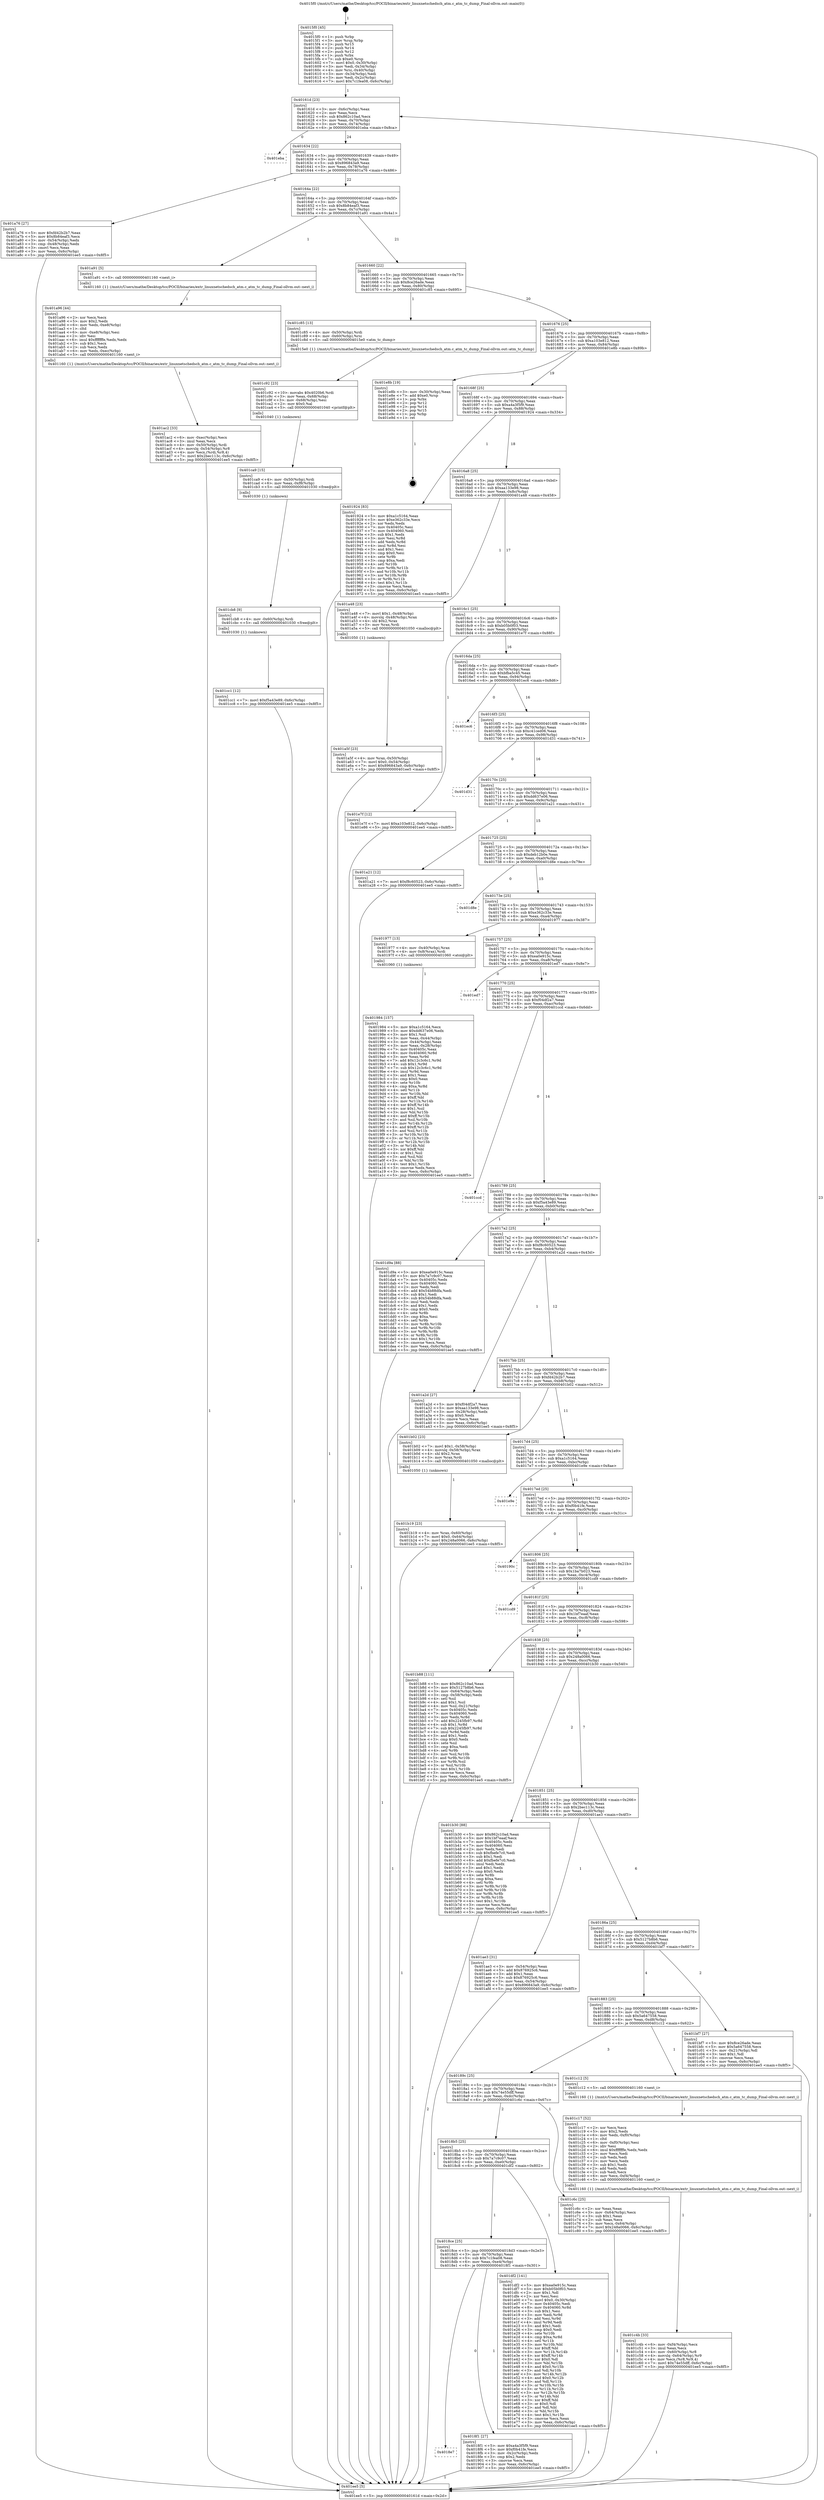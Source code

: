digraph "0x4015f0" {
  label = "0x4015f0 (/mnt/c/Users/mathe/Desktop/tcc/POCII/binaries/extr_linuxnetschedsch_atm.c_atm_tc_dump_Final-ollvm.out::main(0))"
  labelloc = "t"
  node[shape=record]

  Entry [label="",width=0.3,height=0.3,shape=circle,fillcolor=black,style=filled]
  "0x40161d" [label="{
     0x40161d [23]\l
     | [instrs]\l
     &nbsp;&nbsp;0x40161d \<+3\>: mov -0x6c(%rbp),%eax\l
     &nbsp;&nbsp;0x401620 \<+2\>: mov %eax,%ecx\l
     &nbsp;&nbsp;0x401622 \<+6\>: sub $0x862c10ad,%ecx\l
     &nbsp;&nbsp;0x401628 \<+3\>: mov %eax,-0x70(%rbp)\l
     &nbsp;&nbsp;0x40162b \<+3\>: mov %ecx,-0x74(%rbp)\l
     &nbsp;&nbsp;0x40162e \<+6\>: je 0000000000401eba \<main+0x8ca\>\l
  }"]
  "0x401eba" [label="{
     0x401eba\l
  }", style=dashed]
  "0x401634" [label="{
     0x401634 [22]\l
     | [instrs]\l
     &nbsp;&nbsp;0x401634 \<+5\>: jmp 0000000000401639 \<main+0x49\>\l
     &nbsp;&nbsp;0x401639 \<+3\>: mov -0x70(%rbp),%eax\l
     &nbsp;&nbsp;0x40163c \<+5\>: sub $0x896843a9,%eax\l
     &nbsp;&nbsp;0x401641 \<+3\>: mov %eax,-0x78(%rbp)\l
     &nbsp;&nbsp;0x401644 \<+6\>: je 0000000000401a76 \<main+0x486\>\l
  }"]
  Exit [label="",width=0.3,height=0.3,shape=circle,fillcolor=black,style=filled,peripheries=2]
  "0x401a76" [label="{
     0x401a76 [27]\l
     | [instrs]\l
     &nbsp;&nbsp;0x401a76 \<+5\>: mov $0xfd42b2b7,%eax\l
     &nbsp;&nbsp;0x401a7b \<+5\>: mov $0x8b84eaf3,%ecx\l
     &nbsp;&nbsp;0x401a80 \<+3\>: mov -0x54(%rbp),%edx\l
     &nbsp;&nbsp;0x401a83 \<+3\>: cmp -0x48(%rbp),%edx\l
     &nbsp;&nbsp;0x401a86 \<+3\>: cmovl %ecx,%eax\l
     &nbsp;&nbsp;0x401a89 \<+3\>: mov %eax,-0x6c(%rbp)\l
     &nbsp;&nbsp;0x401a8c \<+5\>: jmp 0000000000401ee5 \<main+0x8f5\>\l
  }"]
  "0x40164a" [label="{
     0x40164a [22]\l
     | [instrs]\l
     &nbsp;&nbsp;0x40164a \<+5\>: jmp 000000000040164f \<main+0x5f\>\l
     &nbsp;&nbsp;0x40164f \<+3\>: mov -0x70(%rbp),%eax\l
     &nbsp;&nbsp;0x401652 \<+5\>: sub $0x8b84eaf3,%eax\l
     &nbsp;&nbsp;0x401657 \<+3\>: mov %eax,-0x7c(%rbp)\l
     &nbsp;&nbsp;0x40165a \<+6\>: je 0000000000401a91 \<main+0x4a1\>\l
  }"]
  "0x401cc1" [label="{
     0x401cc1 [12]\l
     | [instrs]\l
     &nbsp;&nbsp;0x401cc1 \<+7\>: movl $0xf5a43e89,-0x6c(%rbp)\l
     &nbsp;&nbsp;0x401cc8 \<+5\>: jmp 0000000000401ee5 \<main+0x8f5\>\l
  }"]
  "0x401a91" [label="{
     0x401a91 [5]\l
     | [instrs]\l
     &nbsp;&nbsp;0x401a91 \<+5\>: call 0000000000401160 \<next_i\>\l
     | [calls]\l
     &nbsp;&nbsp;0x401160 \{1\} (/mnt/c/Users/mathe/Desktop/tcc/POCII/binaries/extr_linuxnetschedsch_atm.c_atm_tc_dump_Final-ollvm.out::next_i)\l
  }"]
  "0x401660" [label="{
     0x401660 [22]\l
     | [instrs]\l
     &nbsp;&nbsp;0x401660 \<+5\>: jmp 0000000000401665 \<main+0x75\>\l
     &nbsp;&nbsp;0x401665 \<+3\>: mov -0x70(%rbp),%eax\l
     &nbsp;&nbsp;0x401668 \<+5\>: sub $0x8ce26ade,%eax\l
     &nbsp;&nbsp;0x40166d \<+3\>: mov %eax,-0x80(%rbp)\l
     &nbsp;&nbsp;0x401670 \<+6\>: je 0000000000401c85 \<main+0x695\>\l
  }"]
  "0x401cb8" [label="{
     0x401cb8 [9]\l
     | [instrs]\l
     &nbsp;&nbsp;0x401cb8 \<+4\>: mov -0x60(%rbp),%rdi\l
     &nbsp;&nbsp;0x401cbc \<+5\>: call 0000000000401030 \<free@plt\>\l
     | [calls]\l
     &nbsp;&nbsp;0x401030 \{1\} (unknown)\l
  }"]
  "0x401c85" [label="{
     0x401c85 [13]\l
     | [instrs]\l
     &nbsp;&nbsp;0x401c85 \<+4\>: mov -0x50(%rbp),%rdi\l
     &nbsp;&nbsp;0x401c89 \<+4\>: mov -0x60(%rbp),%rsi\l
     &nbsp;&nbsp;0x401c8d \<+5\>: call 00000000004015e0 \<atm_tc_dump\>\l
     | [calls]\l
     &nbsp;&nbsp;0x4015e0 \{1\} (/mnt/c/Users/mathe/Desktop/tcc/POCII/binaries/extr_linuxnetschedsch_atm.c_atm_tc_dump_Final-ollvm.out::atm_tc_dump)\l
  }"]
  "0x401676" [label="{
     0x401676 [25]\l
     | [instrs]\l
     &nbsp;&nbsp;0x401676 \<+5\>: jmp 000000000040167b \<main+0x8b\>\l
     &nbsp;&nbsp;0x40167b \<+3\>: mov -0x70(%rbp),%eax\l
     &nbsp;&nbsp;0x40167e \<+5\>: sub $0xa103e812,%eax\l
     &nbsp;&nbsp;0x401683 \<+6\>: mov %eax,-0x84(%rbp)\l
     &nbsp;&nbsp;0x401689 \<+6\>: je 0000000000401e8b \<main+0x89b\>\l
  }"]
  "0x401ca9" [label="{
     0x401ca9 [15]\l
     | [instrs]\l
     &nbsp;&nbsp;0x401ca9 \<+4\>: mov -0x50(%rbp),%rdi\l
     &nbsp;&nbsp;0x401cad \<+6\>: mov %eax,-0xf8(%rbp)\l
     &nbsp;&nbsp;0x401cb3 \<+5\>: call 0000000000401030 \<free@plt\>\l
     | [calls]\l
     &nbsp;&nbsp;0x401030 \{1\} (unknown)\l
  }"]
  "0x401e8b" [label="{
     0x401e8b [19]\l
     | [instrs]\l
     &nbsp;&nbsp;0x401e8b \<+3\>: mov -0x30(%rbp),%eax\l
     &nbsp;&nbsp;0x401e8e \<+7\>: add $0xe0,%rsp\l
     &nbsp;&nbsp;0x401e95 \<+1\>: pop %rbx\l
     &nbsp;&nbsp;0x401e96 \<+2\>: pop %r12\l
     &nbsp;&nbsp;0x401e98 \<+2\>: pop %r14\l
     &nbsp;&nbsp;0x401e9a \<+2\>: pop %r15\l
     &nbsp;&nbsp;0x401e9c \<+1\>: pop %rbp\l
     &nbsp;&nbsp;0x401e9d \<+1\>: ret\l
  }"]
  "0x40168f" [label="{
     0x40168f [25]\l
     | [instrs]\l
     &nbsp;&nbsp;0x40168f \<+5\>: jmp 0000000000401694 \<main+0xa4\>\l
     &nbsp;&nbsp;0x401694 \<+3\>: mov -0x70(%rbp),%eax\l
     &nbsp;&nbsp;0x401697 \<+5\>: sub $0xa4a3f5f9,%eax\l
     &nbsp;&nbsp;0x40169c \<+6\>: mov %eax,-0x88(%rbp)\l
     &nbsp;&nbsp;0x4016a2 \<+6\>: je 0000000000401924 \<main+0x334\>\l
  }"]
  "0x401c92" [label="{
     0x401c92 [23]\l
     | [instrs]\l
     &nbsp;&nbsp;0x401c92 \<+10\>: movabs $0x4020b6,%rdi\l
     &nbsp;&nbsp;0x401c9c \<+3\>: mov %eax,-0x68(%rbp)\l
     &nbsp;&nbsp;0x401c9f \<+3\>: mov -0x68(%rbp),%esi\l
     &nbsp;&nbsp;0x401ca2 \<+2\>: mov $0x0,%al\l
     &nbsp;&nbsp;0x401ca4 \<+5\>: call 0000000000401040 \<printf@plt\>\l
     | [calls]\l
     &nbsp;&nbsp;0x401040 \{1\} (unknown)\l
  }"]
  "0x401924" [label="{
     0x401924 [83]\l
     | [instrs]\l
     &nbsp;&nbsp;0x401924 \<+5\>: mov $0xa1c5164,%eax\l
     &nbsp;&nbsp;0x401929 \<+5\>: mov $0xe362c33e,%ecx\l
     &nbsp;&nbsp;0x40192e \<+2\>: xor %edx,%edx\l
     &nbsp;&nbsp;0x401930 \<+7\>: mov 0x40405c,%esi\l
     &nbsp;&nbsp;0x401937 \<+7\>: mov 0x404060,%edi\l
     &nbsp;&nbsp;0x40193e \<+3\>: sub $0x1,%edx\l
     &nbsp;&nbsp;0x401941 \<+3\>: mov %esi,%r8d\l
     &nbsp;&nbsp;0x401944 \<+3\>: add %edx,%r8d\l
     &nbsp;&nbsp;0x401947 \<+4\>: imul %r8d,%esi\l
     &nbsp;&nbsp;0x40194b \<+3\>: and $0x1,%esi\l
     &nbsp;&nbsp;0x40194e \<+3\>: cmp $0x0,%esi\l
     &nbsp;&nbsp;0x401951 \<+4\>: sete %r9b\l
     &nbsp;&nbsp;0x401955 \<+3\>: cmp $0xa,%edi\l
     &nbsp;&nbsp;0x401958 \<+4\>: setl %r10b\l
     &nbsp;&nbsp;0x40195c \<+3\>: mov %r9b,%r11b\l
     &nbsp;&nbsp;0x40195f \<+3\>: and %r10b,%r11b\l
     &nbsp;&nbsp;0x401962 \<+3\>: xor %r10b,%r9b\l
     &nbsp;&nbsp;0x401965 \<+3\>: or %r9b,%r11b\l
     &nbsp;&nbsp;0x401968 \<+4\>: test $0x1,%r11b\l
     &nbsp;&nbsp;0x40196c \<+3\>: cmovne %ecx,%eax\l
     &nbsp;&nbsp;0x40196f \<+3\>: mov %eax,-0x6c(%rbp)\l
     &nbsp;&nbsp;0x401972 \<+5\>: jmp 0000000000401ee5 \<main+0x8f5\>\l
  }"]
  "0x4016a8" [label="{
     0x4016a8 [25]\l
     | [instrs]\l
     &nbsp;&nbsp;0x4016a8 \<+5\>: jmp 00000000004016ad \<main+0xbd\>\l
     &nbsp;&nbsp;0x4016ad \<+3\>: mov -0x70(%rbp),%eax\l
     &nbsp;&nbsp;0x4016b0 \<+5\>: sub $0xaa133e98,%eax\l
     &nbsp;&nbsp;0x4016b5 \<+6\>: mov %eax,-0x8c(%rbp)\l
     &nbsp;&nbsp;0x4016bb \<+6\>: je 0000000000401a48 \<main+0x458\>\l
  }"]
  "0x401c4b" [label="{
     0x401c4b [33]\l
     | [instrs]\l
     &nbsp;&nbsp;0x401c4b \<+6\>: mov -0xf4(%rbp),%ecx\l
     &nbsp;&nbsp;0x401c51 \<+3\>: imul %eax,%ecx\l
     &nbsp;&nbsp;0x401c54 \<+4\>: mov -0x60(%rbp),%r8\l
     &nbsp;&nbsp;0x401c58 \<+4\>: movslq -0x64(%rbp),%r9\l
     &nbsp;&nbsp;0x401c5c \<+4\>: mov %ecx,(%r8,%r9,4)\l
     &nbsp;&nbsp;0x401c60 \<+7\>: movl $0x74e55dff,-0x6c(%rbp)\l
     &nbsp;&nbsp;0x401c67 \<+5\>: jmp 0000000000401ee5 \<main+0x8f5\>\l
  }"]
  "0x401a48" [label="{
     0x401a48 [23]\l
     | [instrs]\l
     &nbsp;&nbsp;0x401a48 \<+7\>: movl $0x1,-0x48(%rbp)\l
     &nbsp;&nbsp;0x401a4f \<+4\>: movslq -0x48(%rbp),%rax\l
     &nbsp;&nbsp;0x401a53 \<+4\>: shl $0x2,%rax\l
     &nbsp;&nbsp;0x401a57 \<+3\>: mov %rax,%rdi\l
     &nbsp;&nbsp;0x401a5a \<+5\>: call 0000000000401050 \<malloc@plt\>\l
     | [calls]\l
     &nbsp;&nbsp;0x401050 \{1\} (unknown)\l
  }"]
  "0x4016c1" [label="{
     0x4016c1 [25]\l
     | [instrs]\l
     &nbsp;&nbsp;0x4016c1 \<+5\>: jmp 00000000004016c6 \<main+0xd6\>\l
     &nbsp;&nbsp;0x4016c6 \<+3\>: mov -0x70(%rbp),%eax\l
     &nbsp;&nbsp;0x4016c9 \<+5\>: sub $0xb05b0f03,%eax\l
     &nbsp;&nbsp;0x4016ce \<+6\>: mov %eax,-0x90(%rbp)\l
     &nbsp;&nbsp;0x4016d4 \<+6\>: je 0000000000401e7f \<main+0x88f\>\l
  }"]
  "0x401c17" [label="{
     0x401c17 [52]\l
     | [instrs]\l
     &nbsp;&nbsp;0x401c17 \<+2\>: xor %ecx,%ecx\l
     &nbsp;&nbsp;0x401c19 \<+5\>: mov $0x2,%edx\l
     &nbsp;&nbsp;0x401c1e \<+6\>: mov %edx,-0xf0(%rbp)\l
     &nbsp;&nbsp;0x401c24 \<+1\>: cltd\l
     &nbsp;&nbsp;0x401c25 \<+6\>: mov -0xf0(%rbp),%esi\l
     &nbsp;&nbsp;0x401c2b \<+2\>: idiv %esi\l
     &nbsp;&nbsp;0x401c2d \<+6\>: imul $0xfffffffe,%edx,%edx\l
     &nbsp;&nbsp;0x401c33 \<+2\>: mov %ecx,%edi\l
     &nbsp;&nbsp;0x401c35 \<+2\>: sub %edx,%edi\l
     &nbsp;&nbsp;0x401c37 \<+2\>: mov %ecx,%edx\l
     &nbsp;&nbsp;0x401c39 \<+3\>: sub $0x1,%edx\l
     &nbsp;&nbsp;0x401c3c \<+2\>: add %edx,%edi\l
     &nbsp;&nbsp;0x401c3e \<+2\>: sub %edi,%ecx\l
     &nbsp;&nbsp;0x401c40 \<+6\>: mov %ecx,-0xf4(%rbp)\l
     &nbsp;&nbsp;0x401c46 \<+5\>: call 0000000000401160 \<next_i\>\l
     | [calls]\l
     &nbsp;&nbsp;0x401160 \{1\} (/mnt/c/Users/mathe/Desktop/tcc/POCII/binaries/extr_linuxnetschedsch_atm.c_atm_tc_dump_Final-ollvm.out::next_i)\l
  }"]
  "0x401e7f" [label="{
     0x401e7f [12]\l
     | [instrs]\l
     &nbsp;&nbsp;0x401e7f \<+7\>: movl $0xa103e812,-0x6c(%rbp)\l
     &nbsp;&nbsp;0x401e86 \<+5\>: jmp 0000000000401ee5 \<main+0x8f5\>\l
  }"]
  "0x4016da" [label="{
     0x4016da [25]\l
     | [instrs]\l
     &nbsp;&nbsp;0x4016da \<+5\>: jmp 00000000004016df \<main+0xef\>\l
     &nbsp;&nbsp;0x4016df \<+3\>: mov -0x70(%rbp),%eax\l
     &nbsp;&nbsp;0x4016e2 \<+5\>: sub $0xbfba5c45,%eax\l
     &nbsp;&nbsp;0x4016e7 \<+6\>: mov %eax,-0x94(%rbp)\l
     &nbsp;&nbsp;0x4016ed \<+6\>: je 0000000000401ec6 \<main+0x8d6\>\l
  }"]
  "0x401b19" [label="{
     0x401b19 [23]\l
     | [instrs]\l
     &nbsp;&nbsp;0x401b19 \<+4\>: mov %rax,-0x60(%rbp)\l
     &nbsp;&nbsp;0x401b1d \<+7\>: movl $0x0,-0x64(%rbp)\l
     &nbsp;&nbsp;0x401b24 \<+7\>: movl $0x248a0066,-0x6c(%rbp)\l
     &nbsp;&nbsp;0x401b2b \<+5\>: jmp 0000000000401ee5 \<main+0x8f5\>\l
  }"]
  "0x401ec6" [label="{
     0x401ec6\l
  }", style=dashed]
  "0x4016f3" [label="{
     0x4016f3 [25]\l
     | [instrs]\l
     &nbsp;&nbsp;0x4016f3 \<+5\>: jmp 00000000004016f8 \<main+0x108\>\l
     &nbsp;&nbsp;0x4016f8 \<+3\>: mov -0x70(%rbp),%eax\l
     &nbsp;&nbsp;0x4016fb \<+5\>: sub $0xc41ced06,%eax\l
     &nbsp;&nbsp;0x401700 \<+6\>: mov %eax,-0x98(%rbp)\l
     &nbsp;&nbsp;0x401706 \<+6\>: je 0000000000401d31 \<main+0x741\>\l
  }"]
  "0x401ac2" [label="{
     0x401ac2 [33]\l
     | [instrs]\l
     &nbsp;&nbsp;0x401ac2 \<+6\>: mov -0xec(%rbp),%ecx\l
     &nbsp;&nbsp;0x401ac8 \<+3\>: imul %eax,%ecx\l
     &nbsp;&nbsp;0x401acb \<+4\>: mov -0x50(%rbp),%rdi\l
     &nbsp;&nbsp;0x401acf \<+4\>: movslq -0x54(%rbp),%r8\l
     &nbsp;&nbsp;0x401ad3 \<+4\>: mov %ecx,(%rdi,%r8,4)\l
     &nbsp;&nbsp;0x401ad7 \<+7\>: movl $0x2bec113c,-0x6c(%rbp)\l
     &nbsp;&nbsp;0x401ade \<+5\>: jmp 0000000000401ee5 \<main+0x8f5\>\l
  }"]
  "0x401d31" [label="{
     0x401d31\l
  }", style=dashed]
  "0x40170c" [label="{
     0x40170c [25]\l
     | [instrs]\l
     &nbsp;&nbsp;0x40170c \<+5\>: jmp 0000000000401711 \<main+0x121\>\l
     &nbsp;&nbsp;0x401711 \<+3\>: mov -0x70(%rbp),%eax\l
     &nbsp;&nbsp;0x401714 \<+5\>: sub $0xdd637e06,%eax\l
     &nbsp;&nbsp;0x401719 \<+6\>: mov %eax,-0x9c(%rbp)\l
     &nbsp;&nbsp;0x40171f \<+6\>: je 0000000000401a21 \<main+0x431\>\l
  }"]
  "0x401a96" [label="{
     0x401a96 [44]\l
     | [instrs]\l
     &nbsp;&nbsp;0x401a96 \<+2\>: xor %ecx,%ecx\l
     &nbsp;&nbsp;0x401a98 \<+5\>: mov $0x2,%edx\l
     &nbsp;&nbsp;0x401a9d \<+6\>: mov %edx,-0xe8(%rbp)\l
     &nbsp;&nbsp;0x401aa3 \<+1\>: cltd\l
     &nbsp;&nbsp;0x401aa4 \<+6\>: mov -0xe8(%rbp),%esi\l
     &nbsp;&nbsp;0x401aaa \<+2\>: idiv %esi\l
     &nbsp;&nbsp;0x401aac \<+6\>: imul $0xfffffffe,%edx,%edx\l
     &nbsp;&nbsp;0x401ab2 \<+3\>: sub $0x1,%ecx\l
     &nbsp;&nbsp;0x401ab5 \<+2\>: sub %ecx,%edx\l
     &nbsp;&nbsp;0x401ab7 \<+6\>: mov %edx,-0xec(%rbp)\l
     &nbsp;&nbsp;0x401abd \<+5\>: call 0000000000401160 \<next_i\>\l
     | [calls]\l
     &nbsp;&nbsp;0x401160 \{1\} (/mnt/c/Users/mathe/Desktop/tcc/POCII/binaries/extr_linuxnetschedsch_atm.c_atm_tc_dump_Final-ollvm.out::next_i)\l
  }"]
  "0x401a21" [label="{
     0x401a21 [12]\l
     | [instrs]\l
     &nbsp;&nbsp;0x401a21 \<+7\>: movl $0xf8c60523,-0x6c(%rbp)\l
     &nbsp;&nbsp;0x401a28 \<+5\>: jmp 0000000000401ee5 \<main+0x8f5\>\l
  }"]
  "0x401725" [label="{
     0x401725 [25]\l
     | [instrs]\l
     &nbsp;&nbsp;0x401725 \<+5\>: jmp 000000000040172a \<main+0x13a\>\l
     &nbsp;&nbsp;0x40172a \<+3\>: mov -0x70(%rbp),%eax\l
     &nbsp;&nbsp;0x40172d \<+5\>: sub $0xdeb12b0e,%eax\l
     &nbsp;&nbsp;0x401732 \<+6\>: mov %eax,-0xa0(%rbp)\l
     &nbsp;&nbsp;0x401738 \<+6\>: je 0000000000401d8e \<main+0x79e\>\l
  }"]
  "0x401a5f" [label="{
     0x401a5f [23]\l
     | [instrs]\l
     &nbsp;&nbsp;0x401a5f \<+4\>: mov %rax,-0x50(%rbp)\l
     &nbsp;&nbsp;0x401a63 \<+7\>: movl $0x0,-0x54(%rbp)\l
     &nbsp;&nbsp;0x401a6a \<+7\>: movl $0x896843a9,-0x6c(%rbp)\l
     &nbsp;&nbsp;0x401a71 \<+5\>: jmp 0000000000401ee5 \<main+0x8f5\>\l
  }"]
  "0x401d8e" [label="{
     0x401d8e\l
  }", style=dashed]
  "0x40173e" [label="{
     0x40173e [25]\l
     | [instrs]\l
     &nbsp;&nbsp;0x40173e \<+5\>: jmp 0000000000401743 \<main+0x153\>\l
     &nbsp;&nbsp;0x401743 \<+3\>: mov -0x70(%rbp),%eax\l
     &nbsp;&nbsp;0x401746 \<+5\>: sub $0xe362c33e,%eax\l
     &nbsp;&nbsp;0x40174b \<+6\>: mov %eax,-0xa4(%rbp)\l
     &nbsp;&nbsp;0x401751 \<+6\>: je 0000000000401977 \<main+0x387\>\l
  }"]
  "0x401984" [label="{
     0x401984 [157]\l
     | [instrs]\l
     &nbsp;&nbsp;0x401984 \<+5\>: mov $0xa1c5164,%ecx\l
     &nbsp;&nbsp;0x401989 \<+5\>: mov $0xdd637e06,%edx\l
     &nbsp;&nbsp;0x40198e \<+3\>: mov $0x1,%sil\l
     &nbsp;&nbsp;0x401991 \<+3\>: mov %eax,-0x44(%rbp)\l
     &nbsp;&nbsp;0x401994 \<+3\>: mov -0x44(%rbp),%eax\l
     &nbsp;&nbsp;0x401997 \<+3\>: mov %eax,-0x28(%rbp)\l
     &nbsp;&nbsp;0x40199a \<+7\>: mov 0x40405c,%eax\l
     &nbsp;&nbsp;0x4019a1 \<+8\>: mov 0x404060,%r8d\l
     &nbsp;&nbsp;0x4019a9 \<+3\>: mov %eax,%r9d\l
     &nbsp;&nbsp;0x4019ac \<+7\>: add $0x12c3c6c1,%r9d\l
     &nbsp;&nbsp;0x4019b3 \<+4\>: sub $0x1,%r9d\l
     &nbsp;&nbsp;0x4019b7 \<+7\>: sub $0x12c3c6c1,%r9d\l
     &nbsp;&nbsp;0x4019be \<+4\>: imul %r9d,%eax\l
     &nbsp;&nbsp;0x4019c2 \<+3\>: and $0x1,%eax\l
     &nbsp;&nbsp;0x4019c5 \<+3\>: cmp $0x0,%eax\l
     &nbsp;&nbsp;0x4019c8 \<+4\>: sete %r10b\l
     &nbsp;&nbsp;0x4019cc \<+4\>: cmp $0xa,%r8d\l
     &nbsp;&nbsp;0x4019d0 \<+4\>: setl %r11b\l
     &nbsp;&nbsp;0x4019d4 \<+3\>: mov %r10b,%bl\l
     &nbsp;&nbsp;0x4019d7 \<+3\>: xor $0xff,%bl\l
     &nbsp;&nbsp;0x4019da \<+3\>: mov %r11b,%r14b\l
     &nbsp;&nbsp;0x4019dd \<+4\>: xor $0xff,%r14b\l
     &nbsp;&nbsp;0x4019e1 \<+4\>: xor $0x1,%sil\l
     &nbsp;&nbsp;0x4019e5 \<+3\>: mov %bl,%r15b\l
     &nbsp;&nbsp;0x4019e8 \<+4\>: and $0xff,%r15b\l
     &nbsp;&nbsp;0x4019ec \<+3\>: and %sil,%r10b\l
     &nbsp;&nbsp;0x4019ef \<+3\>: mov %r14b,%r12b\l
     &nbsp;&nbsp;0x4019f2 \<+4\>: and $0xff,%r12b\l
     &nbsp;&nbsp;0x4019f6 \<+3\>: and %sil,%r11b\l
     &nbsp;&nbsp;0x4019f9 \<+3\>: or %r10b,%r15b\l
     &nbsp;&nbsp;0x4019fc \<+3\>: or %r11b,%r12b\l
     &nbsp;&nbsp;0x4019ff \<+3\>: xor %r12b,%r15b\l
     &nbsp;&nbsp;0x401a02 \<+3\>: or %r14b,%bl\l
     &nbsp;&nbsp;0x401a05 \<+3\>: xor $0xff,%bl\l
     &nbsp;&nbsp;0x401a08 \<+4\>: or $0x1,%sil\l
     &nbsp;&nbsp;0x401a0c \<+3\>: and %sil,%bl\l
     &nbsp;&nbsp;0x401a0f \<+3\>: or %bl,%r15b\l
     &nbsp;&nbsp;0x401a12 \<+4\>: test $0x1,%r15b\l
     &nbsp;&nbsp;0x401a16 \<+3\>: cmovne %edx,%ecx\l
     &nbsp;&nbsp;0x401a19 \<+3\>: mov %ecx,-0x6c(%rbp)\l
     &nbsp;&nbsp;0x401a1c \<+5\>: jmp 0000000000401ee5 \<main+0x8f5\>\l
  }"]
  "0x401977" [label="{
     0x401977 [13]\l
     | [instrs]\l
     &nbsp;&nbsp;0x401977 \<+4\>: mov -0x40(%rbp),%rax\l
     &nbsp;&nbsp;0x40197b \<+4\>: mov 0x8(%rax),%rdi\l
     &nbsp;&nbsp;0x40197f \<+5\>: call 0000000000401060 \<atoi@plt\>\l
     | [calls]\l
     &nbsp;&nbsp;0x401060 \{1\} (unknown)\l
  }"]
  "0x401757" [label="{
     0x401757 [25]\l
     | [instrs]\l
     &nbsp;&nbsp;0x401757 \<+5\>: jmp 000000000040175c \<main+0x16c\>\l
     &nbsp;&nbsp;0x40175c \<+3\>: mov -0x70(%rbp),%eax\l
     &nbsp;&nbsp;0x40175f \<+5\>: sub $0xea0e915c,%eax\l
     &nbsp;&nbsp;0x401764 \<+6\>: mov %eax,-0xa8(%rbp)\l
     &nbsp;&nbsp;0x40176a \<+6\>: je 0000000000401ed7 \<main+0x8e7\>\l
  }"]
  "0x4015f0" [label="{
     0x4015f0 [45]\l
     | [instrs]\l
     &nbsp;&nbsp;0x4015f0 \<+1\>: push %rbp\l
     &nbsp;&nbsp;0x4015f1 \<+3\>: mov %rsp,%rbp\l
     &nbsp;&nbsp;0x4015f4 \<+2\>: push %r15\l
     &nbsp;&nbsp;0x4015f6 \<+2\>: push %r14\l
     &nbsp;&nbsp;0x4015f8 \<+2\>: push %r12\l
     &nbsp;&nbsp;0x4015fa \<+1\>: push %rbx\l
     &nbsp;&nbsp;0x4015fb \<+7\>: sub $0xe0,%rsp\l
     &nbsp;&nbsp;0x401602 \<+7\>: movl $0x0,-0x30(%rbp)\l
     &nbsp;&nbsp;0x401609 \<+3\>: mov %edi,-0x34(%rbp)\l
     &nbsp;&nbsp;0x40160c \<+4\>: mov %rsi,-0x40(%rbp)\l
     &nbsp;&nbsp;0x401610 \<+3\>: mov -0x34(%rbp),%edi\l
     &nbsp;&nbsp;0x401613 \<+3\>: mov %edi,-0x2c(%rbp)\l
     &nbsp;&nbsp;0x401616 \<+7\>: movl $0x7c1fea08,-0x6c(%rbp)\l
  }"]
  "0x401ed7" [label="{
     0x401ed7\l
  }", style=dashed]
  "0x401770" [label="{
     0x401770 [25]\l
     | [instrs]\l
     &nbsp;&nbsp;0x401770 \<+5\>: jmp 0000000000401775 \<main+0x185\>\l
     &nbsp;&nbsp;0x401775 \<+3\>: mov -0x70(%rbp),%eax\l
     &nbsp;&nbsp;0x401778 \<+5\>: sub $0xf04df2a7,%eax\l
     &nbsp;&nbsp;0x40177d \<+6\>: mov %eax,-0xac(%rbp)\l
     &nbsp;&nbsp;0x401783 \<+6\>: je 0000000000401ccd \<main+0x6dd\>\l
  }"]
  "0x401ee5" [label="{
     0x401ee5 [5]\l
     | [instrs]\l
     &nbsp;&nbsp;0x401ee5 \<+5\>: jmp 000000000040161d \<main+0x2d\>\l
  }"]
  "0x401ccd" [label="{
     0x401ccd\l
  }", style=dashed]
  "0x401789" [label="{
     0x401789 [25]\l
     | [instrs]\l
     &nbsp;&nbsp;0x401789 \<+5\>: jmp 000000000040178e \<main+0x19e\>\l
     &nbsp;&nbsp;0x40178e \<+3\>: mov -0x70(%rbp),%eax\l
     &nbsp;&nbsp;0x401791 \<+5\>: sub $0xf5a43e89,%eax\l
     &nbsp;&nbsp;0x401796 \<+6\>: mov %eax,-0xb0(%rbp)\l
     &nbsp;&nbsp;0x40179c \<+6\>: je 0000000000401d9a \<main+0x7aa\>\l
  }"]
  "0x4018e7" [label="{
     0x4018e7\l
  }", style=dashed]
  "0x401d9a" [label="{
     0x401d9a [88]\l
     | [instrs]\l
     &nbsp;&nbsp;0x401d9a \<+5\>: mov $0xea0e915c,%eax\l
     &nbsp;&nbsp;0x401d9f \<+5\>: mov $0x7a7c9c07,%ecx\l
     &nbsp;&nbsp;0x401da4 \<+7\>: mov 0x40405c,%edx\l
     &nbsp;&nbsp;0x401dab \<+7\>: mov 0x404060,%esi\l
     &nbsp;&nbsp;0x401db2 \<+2\>: mov %edx,%edi\l
     &nbsp;&nbsp;0x401db4 \<+6\>: add $0x54b88dfa,%edi\l
     &nbsp;&nbsp;0x401dba \<+3\>: sub $0x1,%edi\l
     &nbsp;&nbsp;0x401dbd \<+6\>: sub $0x54b88dfa,%edi\l
     &nbsp;&nbsp;0x401dc3 \<+3\>: imul %edi,%edx\l
     &nbsp;&nbsp;0x401dc6 \<+3\>: and $0x1,%edx\l
     &nbsp;&nbsp;0x401dc9 \<+3\>: cmp $0x0,%edx\l
     &nbsp;&nbsp;0x401dcc \<+4\>: sete %r8b\l
     &nbsp;&nbsp;0x401dd0 \<+3\>: cmp $0xa,%esi\l
     &nbsp;&nbsp;0x401dd3 \<+4\>: setl %r9b\l
     &nbsp;&nbsp;0x401dd7 \<+3\>: mov %r8b,%r10b\l
     &nbsp;&nbsp;0x401dda \<+3\>: and %r9b,%r10b\l
     &nbsp;&nbsp;0x401ddd \<+3\>: xor %r9b,%r8b\l
     &nbsp;&nbsp;0x401de0 \<+3\>: or %r8b,%r10b\l
     &nbsp;&nbsp;0x401de3 \<+4\>: test $0x1,%r10b\l
     &nbsp;&nbsp;0x401de7 \<+3\>: cmovne %ecx,%eax\l
     &nbsp;&nbsp;0x401dea \<+3\>: mov %eax,-0x6c(%rbp)\l
     &nbsp;&nbsp;0x401ded \<+5\>: jmp 0000000000401ee5 \<main+0x8f5\>\l
  }"]
  "0x4017a2" [label="{
     0x4017a2 [25]\l
     | [instrs]\l
     &nbsp;&nbsp;0x4017a2 \<+5\>: jmp 00000000004017a7 \<main+0x1b7\>\l
     &nbsp;&nbsp;0x4017a7 \<+3\>: mov -0x70(%rbp),%eax\l
     &nbsp;&nbsp;0x4017aa \<+5\>: sub $0xf8c60523,%eax\l
     &nbsp;&nbsp;0x4017af \<+6\>: mov %eax,-0xb4(%rbp)\l
     &nbsp;&nbsp;0x4017b5 \<+6\>: je 0000000000401a2d \<main+0x43d\>\l
  }"]
  "0x4018f1" [label="{
     0x4018f1 [27]\l
     | [instrs]\l
     &nbsp;&nbsp;0x4018f1 \<+5\>: mov $0xa4a3f5f9,%eax\l
     &nbsp;&nbsp;0x4018f6 \<+5\>: mov $0xf0b41fe,%ecx\l
     &nbsp;&nbsp;0x4018fb \<+3\>: mov -0x2c(%rbp),%edx\l
     &nbsp;&nbsp;0x4018fe \<+3\>: cmp $0x2,%edx\l
     &nbsp;&nbsp;0x401901 \<+3\>: cmovne %ecx,%eax\l
     &nbsp;&nbsp;0x401904 \<+3\>: mov %eax,-0x6c(%rbp)\l
     &nbsp;&nbsp;0x401907 \<+5\>: jmp 0000000000401ee5 \<main+0x8f5\>\l
  }"]
  "0x401a2d" [label="{
     0x401a2d [27]\l
     | [instrs]\l
     &nbsp;&nbsp;0x401a2d \<+5\>: mov $0xf04df2a7,%eax\l
     &nbsp;&nbsp;0x401a32 \<+5\>: mov $0xaa133e98,%ecx\l
     &nbsp;&nbsp;0x401a37 \<+3\>: mov -0x28(%rbp),%edx\l
     &nbsp;&nbsp;0x401a3a \<+3\>: cmp $0x0,%edx\l
     &nbsp;&nbsp;0x401a3d \<+3\>: cmove %ecx,%eax\l
     &nbsp;&nbsp;0x401a40 \<+3\>: mov %eax,-0x6c(%rbp)\l
     &nbsp;&nbsp;0x401a43 \<+5\>: jmp 0000000000401ee5 \<main+0x8f5\>\l
  }"]
  "0x4017bb" [label="{
     0x4017bb [25]\l
     | [instrs]\l
     &nbsp;&nbsp;0x4017bb \<+5\>: jmp 00000000004017c0 \<main+0x1d0\>\l
     &nbsp;&nbsp;0x4017c0 \<+3\>: mov -0x70(%rbp),%eax\l
     &nbsp;&nbsp;0x4017c3 \<+5\>: sub $0xfd42b2b7,%eax\l
     &nbsp;&nbsp;0x4017c8 \<+6\>: mov %eax,-0xb8(%rbp)\l
     &nbsp;&nbsp;0x4017ce \<+6\>: je 0000000000401b02 \<main+0x512\>\l
  }"]
  "0x4018ce" [label="{
     0x4018ce [25]\l
     | [instrs]\l
     &nbsp;&nbsp;0x4018ce \<+5\>: jmp 00000000004018d3 \<main+0x2e3\>\l
     &nbsp;&nbsp;0x4018d3 \<+3\>: mov -0x70(%rbp),%eax\l
     &nbsp;&nbsp;0x4018d6 \<+5\>: sub $0x7c1fea08,%eax\l
     &nbsp;&nbsp;0x4018db \<+6\>: mov %eax,-0xe4(%rbp)\l
     &nbsp;&nbsp;0x4018e1 \<+6\>: je 00000000004018f1 \<main+0x301\>\l
  }"]
  "0x401b02" [label="{
     0x401b02 [23]\l
     | [instrs]\l
     &nbsp;&nbsp;0x401b02 \<+7\>: movl $0x1,-0x58(%rbp)\l
     &nbsp;&nbsp;0x401b09 \<+4\>: movslq -0x58(%rbp),%rax\l
     &nbsp;&nbsp;0x401b0d \<+4\>: shl $0x2,%rax\l
     &nbsp;&nbsp;0x401b11 \<+3\>: mov %rax,%rdi\l
     &nbsp;&nbsp;0x401b14 \<+5\>: call 0000000000401050 \<malloc@plt\>\l
     | [calls]\l
     &nbsp;&nbsp;0x401050 \{1\} (unknown)\l
  }"]
  "0x4017d4" [label="{
     0x4017d4 [25]\l
     | [instrs]\l
     &nbsp;&nbsp;0x4017d4 \<+5\>: jmp 00000000004017d9 \<main+0x1e9\>\l
     &nbsp;&nbsp;0x4017d9 \<+3\>: mov -0x70(%rbp),%eax\l
     &nbsp;&nbsp;0x4017dc \<+5\>: sub $0xa1c5164,%eax\l
     &nbsp;&nbsp;0x4017e1 \<+6\>: mov %eax,-0xbc(%rbp)\l
     &nbsp;&nbsp;0x4017e7 \<+6\>: je 0000000000401e9e \<main+0x8ae\>\l
  }"]
  "0x401df2" [label="{
     0x401df2 [141]\l
     | [instrs]\l
     &nbsp;&nbsp;0x401df2 \<+5\>: mov $0xea0e915c,%eax\l
     &nbsp;&nbsp;0x401df7 \<+5\>: mov $0xb05b0f03,%ecx\l
     &nbsp;&nbsp;0x401dfc \<+2\>: mov $0x1,%dl\l
     &nbsp;&nbsp;0x401dfe \<+2\>: xor %esi,%esi\l
     &nbsp;&nbsp;0x401e00 \<+7\>: movl $0x0,-0x30(%rbp)\l
     &nbsp;&nbsp;0x401e07 \<+7\>: mov 0x40405c,%edi\l
     &nbsp;&nbsp;0x401e0e \<+8\>: mov 0x404060,%r8d\l
     &nbsp;&nbsp;0x401e16 \<+3\>: sub $0x1,%esi\l
     &nbsp;&nbsp;0x401e19 \<+3\>: mov %edi,%r9d\l
     &nbsp;&nbsp;0x401e1c \<+3\>: add %esi,%r9d\l
     &nbsp;&nbsp;0x401e1f \<+4\>: imul %r9d,%edi\l
     &nbsp;&nbsp;0x401e23 \<+3\>: and $0x1,%edi\l
     &nbsp;&nbsp;0x401e26 \<+3\>: cmp $0x0,%edi\l
     &nbsp;&nbsp;0x401e29 \<+4\>: sete %r10b\l
     &nbsp;&nbsp;0x401e2d \<+4\>: cmp $0xa,%r8d\l
     &nbsp;&nbsp;0x401e31 \<+4\>: setl %r11b\l
     &nbsp;&nbsp;0x401e35 \<+3\>: mov %r10b,%bl\l
     &nbsp;&nbsp;0x401e38 \<+3\>: xor $0xff,%bl\l
     &nbsp;&nbsp;0x401e3b \<+3\>: mov %r11b,%r14b\l
     &nbsp;&nbsp;0x401e3e \<+4\>: xor $0xff,%r14b\l
     &nbsp;&nbsp;0x401e42 \<+3\>: xor $0x0,%dl\l
     &nbsp;&nbsp;0x401e45 \<+3\>: mov %bl,%r15b\l
     &nbsp;&nbsp;0x401e48 \<+4\>: and $0x0,%r15b\l
     &nbsp;&nbsp;0x401e4c \<+3\>: and %dl,%r10b\l
     &nbsp;&nbsp;0x401e4f \<+3\>: mov %r14b,%r12b\l
     &nbsp;&nbsp;0x401e52 \<+4\>: and $0x0,%r12b\l
     &nbsp;&nbsp;0x401e56 \<+3\>: and %dl,%r11b\l
     &nbsp;&nbsp;0x401e59 \<+3\>: or %r10b,%r15b\l
     &nbsp;&nbsp;0x401e5c \<+3\>: or %r11b,%r12b\l
     &nbsp;&nbsp;0x401e5f \<+3\>: xor %r12b,%r15b\l
     &nbsp;&nbsp;0x401e62 \<+3\>: or %r14b,%bl\l
     &nbsp;&nbsp;0x401e65 \<+3\>: xor $0xff,%bl\l
     &nbsp;&nbsp;0x401e68 \<+3\>: or $0x0,%dl\l
     &nbsp;&nbsp;0x401e6b \<+2\>: and %dl,%bl\l
     &nbsp;&nbsp;0x401e6d \<+3\>: or %bl,%r15b\l
     &nbsp;&nbsp;0x401e70 \<+4\>: test $0x1,%r15b\l
     &nbsp;&nbsp;0x401e74 \<+3\>: cmovne %ecx,%eax\l
     &nbsp;&nbsp;0x401e77 \<+3\>: mov %eax,-0x6c(%rbp)\l
     &nbsp;&nbsp;0x401e7a \<+5\>: jmp 0000000000401ee5 \<main+0x8f5\>\l
  }"]
  "0x401e9e" [label="{
     0x401e9e\l
  }", style=dashed]
  "0x4017ed" [label="{
     0x4017ed [25]\l
     | [instrs]\l
     &nbsp;&nbsp;0x4017ed \<+5\>: jmp 00000000004017f2 \<main+0x202\>\l
     &nbsp;&nbsp;0x4017f2 \<+3\>: mov -0x70(%rbp),%eax\l
     &nbsp;&nbsp;0x4017f5 \<+5\>: sub $0xf0b41fe,%eax\l
     &nbsp;&nbsp;0x4017fa \<+6\>: mov %eax,-0xc0(%rbp)\l
     &nbsp;&nbsp;0x401800 \<+6\>: je 000000000040190c \<main+0x31c\>\l
  }"]
  "0x4018b5" [label="{
     0x4018b5 [25]\l
     | [instrs]\l
     &nbsp;&nbsp;0x4018b5 \<+5\>: jmp 00000000004018ba \<main+0x2ca\>\l
     &nbsp;&nbsp;0x4018ba \<+3\>: mov -0x70(%rbp),%eax\l
     &nbsp;&nbsp;0x4018bd \<+5\>: sub $0x7a7c9c07,%eax\l
     &nbsp;&nbsp;0x4018c2 \<+6\>: mov %eax,-0xe0(%rbp)\l
     &nbsp;&nbsp;0x4018c8 \<+6\>: je 0000000000401df2 \<main+0x802\>\l
  }"]
  "0x40190c" [label="{
     0x40190c\l
  }", style=dashed]
  "0x401806" [label="{
     0x401806 [25]\l
     | [instrs]\l
     &nbsp;&nbsp;0x401806 \<+5\>: jmp 000000000040180b \<main+0x21b\>\l
     &nbsp;&nbsp;0x40180b \<+3\>: mov -0x70(%rbp),%eax\l
     &nbsp;&nbsp;0x40180e \<+5\>: sub $0x1ba7b023,%eax\l
     &nbsp;&nbsp;0x401813 \<+6\>: mov %eax,-0xc4(%rbp)\l
     &nbsp;&nbsp;0x401819 \<+6\>: je 0000000000401cd9 \<main+0x6e9\>\l
  }"]
  "0x401c6c" [label="{
     0x401c6c [25]\l
     | [instrs]\l
     &nbsp;&nbsp;0x401c6c \<+2\>: xor %eax,%eax\l
     &nbsp;&nbsp;0x401c6e \<+3\>: mov -0x64(%rbp),%ecx\l
     &nbsp;&nbsp;0x401c71 \<+3\>: sub $0x1,%eax\l
     &nbsp;&nbsp;0x401c74 \<+2\>: sub %eax,%ecx\l
     &nbsp;&nbsp;0x401c76 \<+3\>: mov %ecx,-0x64(%rbp)\l
     &nbsp;&nbsp;0x401c79 \<+7\>: movl $0x248a0066,-0x6c(%rbp)\l
     &nbsp;&nbsp;0x401c80 \<+5\>: jmp 0000000000401ee5 \<main+0x8f5\>\l
  }"]
  "0x401cd9" [label="{
     0x401cd9\l
  }", style=dashed]
  "0x40181f" [label="{
     0x40181f [25]\l
     | [instrs]\l
     &nbsp;&nbsp;0x40181f \<+5\>: jmp 0000000000401824 \<main+0x234\>\l
     &nbsp;&nbsp;0x401824 \<+3\>: mov -0x70(%rbp),%eax\l
     &nbsp;&nbsp;0x401827 \<+5\>: sub $0x1bf7eaaf,%eax\l
     &nbsp;&nbsp;0x40182c \<+6\>: mov %eax,-0xc8(%rbp)\l
     &nbsp;&nbsp;0x401832 \<+6\>: je 0000000000401b88 \<main+0x598\>\l
  }"]
  "0x40189c" [label="{
     0x40189c [25]\l
     | [instrs]\l
     &nbsp;&nbsp;0x40189c \<+5\>: jmp 00000000004018a1 \<main+0x2b1\>\l
     &nbsp;&nbsp;0x4018a1 \<+3\>: mov -0x70(%rbp),%eax\l
     &nbsp;&nbsp;0x4018a4 \<+5\>: sub $0x74e55dff,%eax\l
     &nbsp;&nbsp;0x4018a9 \<+6\>: mov %eax,-0xdc(%rbp)\l
     &nbsp;&nbsp;0x4018af \<+6\>: je 0000000000401c6c \<main+0x67c\>\l
  }"]
  "0x401b88" [label="{
     0x401b88 [111]\l
     | [instrs]\l
     &nbsp;&nbsp;0x401b88 \<+5\>: mov $0x862c10ad,%eax\l
     &nbsp;&nbsp;0x401b8d \<+5\>: mov $0x5127b8b6,%ecx\l
     &nbsp;&nbsp;0x401b92 \<+3\>: mov -0x64(%rbp),%edx\l
     &nbsp;&nbsp;0x401b95 \<+3\>: cmp -0x58(%rbp),%edx\l
     &nbsp;&nbsp;0x401b98 \<+4\>: setl %sil\l
     &nbsp;&nbsp;0x401b9c \<+4\>: and $0x1,%sil\l
     &nbsp;&nbsp;0x401ba0 \<+4\>: mov %sil,-0x21(%rbp)\l
     &nbsp;&nbsp;0x401ba4 \<+7\>: mov 0x40405c,%edx\l
     &nbsp;&nbsp;0x401bab \<+7\>: mov 0x404060,%edi\l
     &nbsp;&nbsp;0x401bb2 \<+3\>: mov %edx,%r8d\l
     &nbsp;&nbsp;0x401bb5 \<+7\>: add $0x2245fb97,%r8d\l
     &nbsp;&nbsp;0x401bbc \<+4\>: sub $0x1,%r8d\l
     &nbsp;&nbsp;0x401bc0 \<+7\>: sub $0x2245fb97,%r8d\l
     &nbsp;&nbsp;0x401bc7 \<+4\>: imul %r8d,%edx\l
     &nbsp;&nbsp;0x401bcb \<+3\>: and $0x1,%edx\l
     &nbsp;&nbsp;0x401bce \<+3\>: cmp $0x0,%edx\l
     &nbsp;&nbsp;0x401bd1 \<+4\>: sete %sil\l
     &nbsp;&nbsp;0x401bd5 \<+3\>: cmp $0xa,%edi\l
     &nbsp;&nbsp;0x401bd8 \<+4\>: setl %r9b\l
     &nbsp;&nbsp;0x401bdc \<+3\>: mov %sil,%r10b\l
     &nbsp;&nbsp;0x401bdf \<+3\>: and %r9b,%r10b\l
     &nbsp;&nbsp;0x401be2 \<+3\>: xor %r9b,%sil\l
     &nbsp;&nbsp;0x401be5 \<+3\>: or %sil,%r10b\l
     &nbsp;&nbsp;0x401be8 \<+4\>: test $0x1,%r10b\l
     &nbsp;&nbsp;0x401bec \<+3\>: cmovne %ecx,%eax\l
     &nbsp;&nbsp;0x401bef \<+3\>: mov %eax,-0x6c(%rbp)\l
     &nbsp;&nbsp;0x401bf2 \<+5\>: jmp 0000000000401ee5 \<main+0x8f5\>\l
  }"]
  "0x401838" [label="{
     0x401838 [25]\l
     | [instrs]\l
     &nbsp;&nbsp;0x401838 \<+5\>: jmp 000000000040183d \<main+0x24d\>\l
     &nbsp;&nbsp;0x40183d \<+3\>: mov -0x70(%rbp),%eax\l
     &nbsp;&nbsp;0x401840 \<+5\>: sub $0x248a0066,%eax\l
     &nbsp;&nbsp;0x401845 \<+6\>: mov %eax,-0xcc(%rbp)\l
     &nbsp;&nbsp;0x40184b \<+6\>: je 0000000000401b30 \<main+0x540\>\l
  }"]
  "0x401c12" [label="{
     0x401c12 [5]\l
     | [instrs]\l
     &nbsp;&nbsp;0x401c12 \<+5\>: call 0000000000401160 \<next_i\>\l
     | [calls]\l
     &nbsp;&nbsp;0x401160 \{1\} (/mnt/c/Users/mathe/Desktop/tcc/POCII/binaries/extr_linuxnetschedsch_atm.c_atm_tc_dump_Final-ollvm.out::next_i)\l
  }"]
  "0x401b30" [label="{
     0x401b30 [88]\l
     | [instrs]\l
     &nbsp;&nbsp;0x401b30 \<+5\>: mov $0x862c10ad,%eax\l
     &nbsp;&nbsp;0x401b35 \<+5\>: mov $0x1bf7eaaf,%ecx\l
     &nbsp;&nbsp;0x401b3a \<+7\>: mov 0x40405c,%edx\l
     &nbsp;&nbsp;0x401b41 \<+7\>: mov 0x404060,%esi\l
     &nbsp;&nbsp;0x401b48 \<+2\>: mov %edx,%edi\l
     &nbsp;&nbsp;0x401b4a \<+6\>: sub $0xfbefe7c0,%edi\l
     &nbsp;&nbsp;0x401b50 \<+3\>: sub $0x1,%edi\l
     &nbsp;&nbsp;0x401b53 \<+6\>: add $0xfbefe7c0,%edi\l
     &nbsp;&nbsp;0x401b59 \<+3\>: imul %edi,%edx\l
     &nbsp;&nbsp;0x401b5c \<+3\>: and $0x1,%edx\l
     &nbsp;&nbsp;0x401b5f \<+3\>: cmp $0x0,%edx\l
     &nbsp;&nbsp;0x401b62 \<+4\>: sete %r8b\l
     &nbsp;&nbsp;0x401b66 \<+3\>: cmp $0xa,%esi\l
     &nbsp;&nbsp;0x401b69 \<+4\>: setl %r9b\l
     &nbsp;&nbsp;0x401b6d \<+3\>: mov %r8b,%r10b\l
     &nbsp;&nbsp;0x401b70 \<+3\>: and %r9b,%r10b\l
     &nbsp;&nbsp;0x401b73 \<+3\>: xor %r9b,%r8b\l
     &nbsp;&nbsp;0x401b76 \<+3\>: or %r8b,%r10b\l
     &nbsp;&nbsp;0x401b79 \<+4\>: test $0x1,%r10b\l
     &nbsp;&nbsp;0x401b7d \<+3\>: cmovne %ecx,%eax\l
     &nbsp;&nbsp;0x401b80 \<+3\>: mov %eax,-0x6c(%rbp)\l
     &nbsp;&nbsp;0x401b83 \<+5\>: jmp 0000000000401ee5 \<main+0x8f5\>\l
  }"]
  "0x401851" [label="{
     0x401851 [25]\l
     | [instrs]\l
     &nbsp;&nbsp;0x401851 \<+5\>: jmp 0000000000401856 \<main+0x266\>\l
     &nbsp;&nbsp;0x401856 \<+3\>: mov -0x70(%rbp),%eax\l
     &nbsp;&nbsp;0x401859 \<+5\>: sub $0x2bec113c,%eax\l
     &nbsp;&nbsp;0x40185e \<+6\>: mov %eax,-0xd0(%rbp)\l
     &nbsp;&nbsp;0x401864 \<+6\>: je 0000000000401ae3 \<main+0x4f3\>\l
  }"]
  "0x401883" [label="{
     0x401883 [25]\l
     | [instrs]\l
     &nbsp;&nbsp;0x401883 \<+5\>: jmp 0000000000401888 \<main+0x298\>\l
     &nbsp;&nbsp;0x401888 \<+3\>: mov -0x70(%rbp),%eax\l
     &nbsp;&nbsp;0x40188b \<+5\>: sub $0x5a647558,%eax\l
     &nbsp;&nbsp;0x401890 \<+6\>: mov %eax,-0xd8(%rbp)\l
     &nbsp;&nbsp;0x401896 \<+6\>: je 0000000000401c12 \<main+0x622\>\l
  }"]
  "0x401ae3" [label="{
     0x401ae3 [31]\l
     | [instrs]\l
     &nbsp;&nbsp;0x401ae3 \<+3\>: mov -0x54(%rbp),%eax\l
     &nbsp;&nbsp;0x401ae6 \<+5\>: add $0x876925c6,%eax\l
     &nbsp;&nbsp;0x401aeb \<+3\>: add $0x1,%eax\l
     &nbsp;&nbsp;0x401aee \<+5\>: sub $0x876925c6,%eax\l
     &nbsp;&nbsp;0x401af3 \<+3\>: mov %eax,-0x54(%rbp)\l
     &nbsp;&nbsp;0x401af6 \<+7\>: movl $0x896843a9,-0x6c(%rbp)\l
     &nbsp;&nbsp;0x401afd \<+5\>: jmp 0000000000401ee5 \<main+0x8f5\>\l
  }"]
  "0x40186a" [label="{
     0x40186a [25]\l
     | [instrs]\l
     &nbsp;&nbsp;0x40186a \<+5\>: jmp 000000000040186f \<main+0x27f\>\l
     &nbsp;&nbsp;0x40186f \<+3\>: mov -0x70(%rbp),%eax\l
     &nbsp;&nbsp;0x401872 \<+5\>: sub $0x5127b8b6,%eax\l
     &nbsp;&nbsp;0x401877 \<+6\>: mov %eax,-0xd4(%rbp)\l
     &nbsp;&nbsp;0x40187d \<+6\>: je 0000000000401bf7 \<main+0x607\>\l
  }"]
  "0x401bf7" [label="{
     0x401bf7 [27]\l
     | [instrs]\l
     &nbsp;&nbsp;0x401bf7 \<+5\>: mov $0x8ce26ade,%eax\l
     &nbsp;&nbsp;0x401bfc \<+5\>: mov $0x5a647558,%ecx\l
     &nbsp;&nbsp;0x401c01 \<+3\>: mov -0x21(%rbp),%dl\l
     &nbsp;&nbsp;0x401c04 \<+3\>: test $0x1,%dl\l
     &nbsp;&nbsp;0x401c07 \<+3\>: cmovne %ecx,%eax\l
     &nbsp;&nbsp;0x401c0a \<+3\>: mov %eax,-0x6c(%rbp)\l
     &nbsp;&nbsp;0x401c0d \<+5\>: jmp 0000000000401ee5 \<main+0x8f5\>\l
  }"]
  Entry -> "0x4015f0" [label=" 1"]
  "0x40161d" -> "0x401eba" [label=" 0"]
  "0x40161d" -> "0x401634" [label=" 24"]
  "0x401e8b" -> Exit [label=" 1"]
  "0x401634" -> "0x401a76" [label=" 2"]
  "0x401634" -> "0x40164a" [label=" 22"]
  "0x401e7f" -> "0x401ee5" [label=" 1"]
  "0x40164a" -> "0x401a91" [label=" 1"]
  "0x40164a" -> "0x401660" [label=" 21"]
  "0x401df2" -> "0x401ee5" [label=" 1"]
  "0x401660" -> "0x401c85" [label=" 1"]
  "0x401660" -> "0x401676" [label=" 20"]
  "0x401d9a" -> "0x401ee5" [label=" 1"]
  "0x401676" -> "0x401e8b" [label=" 1"]
  "0x401676" -> "0x40168f" [label=" 19"]
  "0x401cc1" -> "0x401ee5" [label=" 1"]
  "0x40168f" -> "0x401924" [label=" 1"]
  "0x40168f" -> "0x4016a8" [label=" 18"]
  "0x401cb8" -> "0x401cc1" [label=" 1"]
  "0x4016a8" -> "0x401a48" [label=" 1"]
  "0x4016a8" -> "0x4016c1" [label=" 17"]
  "0x401ca9" -> "0x401cb8" [label=" 1"]
  "0x4016c1" -> "0x401e7f" [label=" 1"]
  "0x4016c1" -> "0x4016da" [label=" 16"]
  "0x401c92" -> "0x401ca9" [label=" 1"]
  "0x4016da" -> "0x401ec6" [label=" 0"]
  "0x4016da" -> "0x4016f3" [label=" 16"]
  "0x401c85" -> "0x401c92" [label=" 1"]
  "0x4016f3" -> "0x401d31" [label=" 0"]
  "0x4016f3" -> "0x40170c" [label=" 16"]
  "0x401c6c" -> "0x401ee5" [label=" 1"]
  "0x40170c" -> "0x401a21" [label=" 1"]
  "0x40170c" -> "0x401725" [label=" 15"]
  "0x401c4b" -> "0x401ee5" [label=" 1"]
  "0x401725" -> "0x401d8e" [label=" 0"]
  "0x401725" -> "0x40173e" [label=" 15"]
  "0x401c17" -> "0x401c4b" [label=" 1"]
  "0x40173e" -> "0x401977" [label=" 1"]
  "0x40173e" -> "0x401757" [label=" 14"]
  "0x401c12" -> "0x401c17" [label=" 1"]
  "0x401757" -> "0x401ed7" [label=" 0"]
  "0x401757" -> "0x401770" [label=" 14"]
  "0x401bf7" -> "0x401ee5" [label=" 2"]
  "0x401770" -> "0x401ccd" [label=" 0"]
  "0x401770" -> "0x401789" [label=" 14"]
  "0x401b88" -> "0x401ee5" [label=" 2"]
  "0x401789" -> "0x401d9a" [label=" 1"]
  "0x401789" -> "0x4017a2" [label=" 13"]
  "0x401b30" -> "0x401ee5" [label=" 2"]
  "0x4017a2" -> "0x401a2d" [label=" 1"]
  "0x4017a2" -> "0x4017bb" [label=" 12"]
  "0x401b19" -> "0x401ee5" [label=" 1"]
  "0x4017bb" -> "0x401b02" [label=" 1"]
  "0x4017bb" -> "0x4017d4" [label=" 11"]
  "0x401ae3" -> "0x401ee5" [label=" 1"]
  "0x4017d4" -> "0x401e9e" [label=" 0"]
  "0x4017d4" -> "0x4017ed" [label=" 11"]
  "0x401ac2" -> "0x401ee5" [label=" 1"]
  "0x4017ed" -> "0x40190c" [label=" 0"]
  "0x4017ed" -> "0x401806" [label=" 11"]
  "0x401a91" -> "0x401a96" [label=" 1"]
  "0x401806" -> "0x401cd9" [label=" 0"]
  "0x401806" -> "0x40181f" [label=" 11"]
  "0x401a76" -> "0x401ee5" [label=" 2"]
  "0x40181f" -> "0x401b88" [label=" 2"]
  "0x40181f" -> "0x401838" [label=" 9"]
  "0x401a48" -> "0x401a5f" [label=" 1"]
  "0x401838" -> "0x401b30" [label=" 2"]
  "0x401838" -> "0x401851" [label=" 7"]
  "0x401a2d" -> "0x401ee5" [label=" 1"]
  "0x401851" -> "0x401ae3" [label=" 1"]
  "0x401851" -> "0x40186a" [label=" 6"]
  "0x401984" -> "0x401ee5" [label=" 1"]
  "0x40186a" -> "0x401bf7" [label=" 2"]
  "0x40186a" -> "0x401883" [label=" 4"]
  "0x401a21" -> "0x401ee5" [label=" 1"]
  "0x401883" -> "0x401c12" [label=" 1"]
  "0x401883" -> "0x40189c" [label=" 3"]
  "0x401a5f" -> "0x401ee5" [label=" 1"]
  "0x40189c" -> "0x401c6c" [label=" 1"]
  "0x40189c" -> "0x4018b5" [label=" 2"]
  "0x401a96" -> "0x401ac2" [label=" 1"]
  "0x4018b5" -> "0x401df2" [label=" 1"]
  "0x4018b5" -> "0x4018ce" [label=" 1"]
  "0x401b02" -> "0x401b19" [label=" 1"]
  "0x4018ce" -> "0x4018f1" [label=" 1"]
  "0x4018ce" -> "0x4018e7" [label=" 0"]
  "0x4018f1" -> "0x401ee5" [label=" 1"]
  "0x4015f0" -> "0x40161d" [label=" 1"]
  "0x401ee5" -> "0x40161d" [label=" 23"]
  "0x401924" -> "0x401ee5" [label=" 1"]
  "0x401977" -> "0x401984" [label=" 1"]
}
